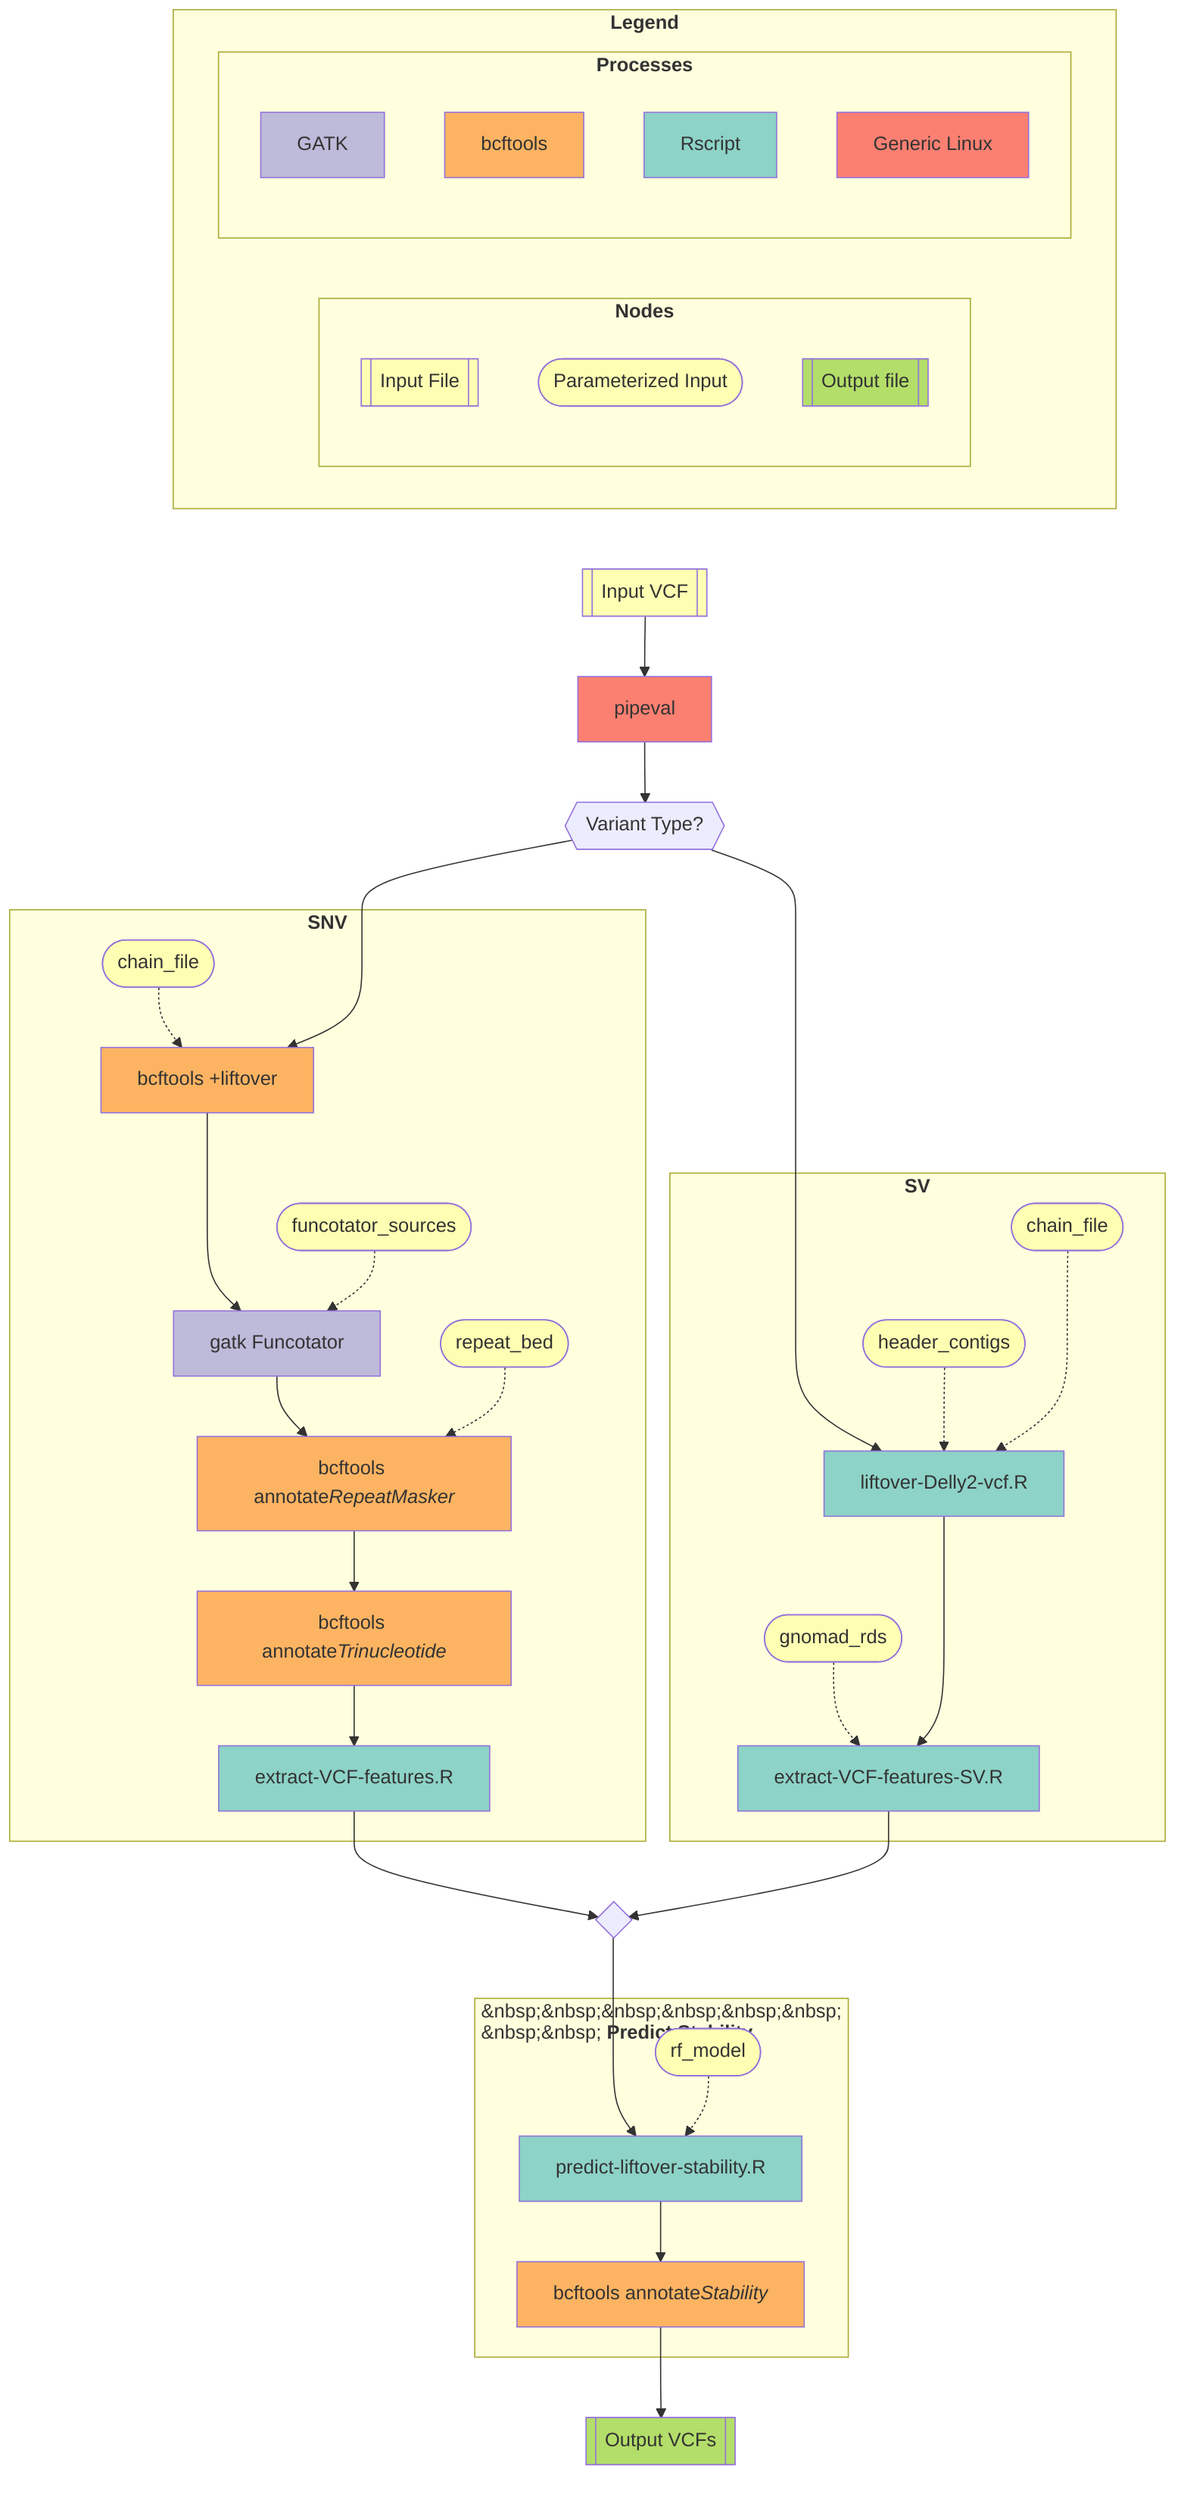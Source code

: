%%{init: {"flowchart": {"htmlLabels": false}} }%%

flowchart TD

  classDef input fill:#ffffb3
  classDef output fill:#b3de69
  classDef gatk fill:#bebada
  classDef bcftools fill:#fdb462
  classDef R fill:#8dd3c7
  classDef linux fill:#fb8072

  subgraph legend ["`**Legend**`"]
      direction RL
    subgraph nodes ["`**Nodes**`"]
      input[["Input File"]]:::input
      input_node(["Parameterized Input"]):::input
      output[["Output file"]]:::output
    end

    subgraph processes ["`**Processes**`"]
      gatk_docker[GATK]:::gatk
      bcftools_docker[bcftools]:::bcftools
      r_docker[Rscript]:::R
      linux_docker[Generic Linux]:::linux
    end
  end

  legend
  ~~~ input_vcf[["Input VCF"]]:::input
  --> pipeval:::linux
  --> sv_vs_snv{{Variant Type?}}

  sv_vs_snv ------> r_liftover
  header_contigs .-> r_liftover
  chain_file2 ..-> r_liftover
  gnomad_rds .-> r_extract_sv

  subgraph SV ["`**SV**`"]
    %% Other input files
    header_contigs([header_contigs]):::input
    chain_file2([chain_file]):::input
    gnomad_rds([gnomad_rds]):::input

    r_liftover[liftover-Delly2-vcf.R]:::R
    ---> r_extract_sv[extract-VCF-features-SV.R]:::R

  end

  chain_file .-> bcftools_liftover
  sv_vs_snv --> bcftools_liftover

  subgraph SNV ["`**SNV**`"]
    funcotator_sources([funcotator_sources]):::input
    chain_file([chain_file]):::input
    repeat_bed([repeat_bed]):::input

    bcftools_liftover[bcftools +liftover]:::bcftools
    ---> gatk_func[gatk Funcotator]:::gatk
    --> bcftools_annotate["`bcftools annotate*RepeatMasker*`"]:::bcftools
    --> bcftools_annotate2["`bcftools annotate*Trinucleotide*`"]:::bcftools
    --> r_extract_snv[extract-VCF-features.R]:::R
  end

  funcotator_sources .-> gatk_func
  repeat_bed .-> bcftools_annotate

  joinpaths{ }
  r_extract_snv --> joinpaths
  r_extract_sv --> joinpaths
  joinpaths ---> r_predict_stability

  subgraph Predict Stability ["`&nbsp;&nbsp;&nbsp;&nbsp;&nbsp;&nbsp;&nbsp;&nbsp;**Predict Stability**`"]
    r_predict_stability[predict-liftover-stability.R]:::R
    --> bcftools_annotate3["`bcftools annotate*Stability*`"]:::bcftools

    rf_model([rf_model]):::input .-> r_predict_stability
  end

  bcftools_annotate3 --> output_vcfs[["Output VCFs"]]:::output
